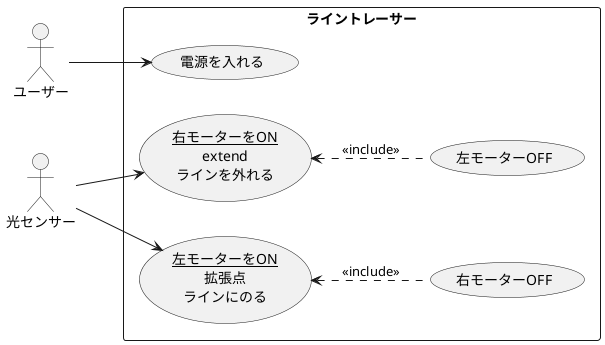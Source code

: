 @startuml ユースケース図
left to right direction
actor ユーザー as user 
actor 光センサー as light 

rectangle ライントレーサー{
    usecase 電源を入れる
    usecase (<u>右モーターをON</u>\nextend\nラインを外れる) as right
    usecase (<u>左モーターをON</u>\n拡張点\nラインにのる) as left
    usecase 右モーターOFF
    usecase 左モーターOFF
}

user -->電源を入れる
light --> right
light --> left 
right <.. 左モーターOFF :<<include>>
left <.. 右モーターOFF :<<include>>

@enduml
